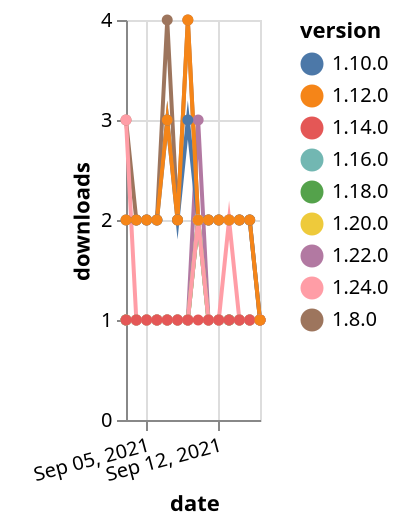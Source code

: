 {"$schema": "https://vega.github.io/schema/vega-lite/v5.json", "description": "A simple bar chart with embedded data.", "data": {"values": [{"date": "2021-09-03", "total": 171, "delta": 1, "version": "1.18.0"}, {"date": "2021-09-04", "total": 172, "delta": 1, "version": "1.18.0"}, {"date": "2021-09-05", "total": 173, "delta": 1, "version": "1.18.0"}, {"date": "2021-09-06", "total": 174, "delta": 1, "version": "1.18.0"}, {"date": "2021-09-07", "total": 175, "delta": 1, "version": "1.18.0"}, {"date": "2021-09-08", "total": 176, "delta": 1, "version": "1.18.0"}, {"date": "2021-09-09", "total": 177, "delta": 1, "version": "1.18.0"}, {"date": "2021-09-10", "total": 179, "delta": 2, "version": "1.18.0"}, {"date": "2021-09-11", "total": 180, "delta": 1, "version": "1.18.0"}, {"date": "2021-09-12", "total": 181, "delta": 1, "version": "1.18.0"}, {"date": "2021-09-13", "total": 182, "delta": 1, "version": "1.18.0"}, {"date": "2021-09-14", "total": 183, "delta": 1, "version": "1.18.0"}, {"date": "2021-09-15", "total": 184, "delta": 1, "version": "1.18.0"}, {"date": "2021-09-16", "total": 185, "delta": 1, "version": "1.18.0"}, {"date": "2021-09-03", "total": 173, "delta": 1, "version": "1.22.0"}, {"date": "2021-09-04", "total": 174, "delta": 1, "version": "1.22.0"}, {"date": "2021-09-05", "total": 175, "delta": 1, "version": "1.22.0"}, {"date": "2021-09-06", "total": 176, "delta": 1, "version": "1.22.0"}, {"date": "2021-09-07", "total": 177, "delta": 1, "version": "1.22.0"}, {"date": "2021-09-08", "total": 178, "delta": 1, "version": "1.22.0"}, {"date": "2021-09-09", "total": 179, "delta": 1, "version": "1.22.0"}, {"date": "2021-09-10", "total": 182, "delta": 3, "version": "1.22.0"}, {"date": "2021-09-11", "total": 183, "delta": 1, "version": "1.22.0"}, {"date": "2021-09-12", "total": 184, "delta": 1, "version": "1.22.0"}, {"date": "2021-09-13", "total": 185, "delta": 1, "version": "1.22.0"}, {"date": "2021-09-14", "total": 186, "delta": 1, "version": "1.22.0"}, {"date": "2021-09-15", "total": 187, "delta": 1, "version": "1.22.0"}, {"date": "2021-09-16", "total": 188, "delta": 1, "version": "1.22.0"}, {"date": "2021-09-03", "total": 3043, "delta": 3, "version": "1.8.0"}, {"date": "2021-09-04", "total": 3045, "delta": 2, "version": "1.8.0"}, {"date": "2021-09-05", "total": 3047, "delta": 2, "version": "1.8.0"}, {"date": "2021-09-06", "total": 3049, "delta": 2, "version": "1.8.0"}, {"date": "2021-09-07", "total": 3053, "delta": 4, "version": "1.8.0"}, {"date": "2021-09-08", "total": 3055, "delta": 2, "version": "1.8.0"}, {"date": "2021-09-09", "total": 3059, "delta": 4, "version": "1.8.0"}, {"date": "2021-09-10", "total": 3061, "delta": 2, "version": "1.8.0"}, {"date": "2021-09-11", "total": 3063, "delta": 2, "version": "1.8.0"}, {"date": "2021-09-12", "total": 3065, "delta": 2, "version": "1.8.0"}, {"date": "2021-09-13", "total": 3067, "delta": 2, "version": "1.8.0"}, {"date": "2021-09-14", "total": 3069, "delta": 2, "version": "1.8.0"}, {"date": "2021-09-15", "total": 3071, "delta": 2, "version": "1.8.0"}, {"date": "2021-09-16", "total": 3072, "delta": 1, "version": "1.8.0"}, {"date": "2021-09-03", "total": 2570, "delta": 2, "version": "1.10.0"}, {"date": "2021-09-04", "total": 2572, "delta": 2, "version": "1.10.0"}, {"date": "2021-09-05", "total": 2574, "delta": 2, "version": "1.10.0"}, {"date": "2021-09-06", "total": 2576, "delta": 2, "version": "1.10.0"}, {"date": "2021-09-07", "total": 2579, "delta": 3, "version": "1.10.0"}, {"date": "2021-09-08", "total": 2581, "delta": 2, "version": "1.10.0"}, {"date": "2021-09-09", "total": 2584, "delta": 3, "version": "1.10.0"}, {"date": "2021-09-10", "total": 2586, "delta": 2, "version": "1.10.0"}, {"date": "2021-09-11", "total": 2588, "delta": 2, "version": "1.10.0"}, {"date": "2021-09-12", "total": 2590, "delta": 2, "version": "1.10.0"}, {"date": "2021-09-13", "total": 2592, "delta": 2, "version": "1.10.0"}, {"date": "2021-09-14", "total": 2594, "delta": 2, "version": "1.10.0"}, {"date": "2021-09-15", "total": 2596, "delta": 2, "version": "1.10.0"}, {"date": "2021-09-16", "total": 2597, "delta": 1, "version": "1.10.0"}, {"date": "2021-09-03", "total": 158, "delta": 1, "version": "1.20.0"}, {"date": "2021-09-04", "total": 159, "delta": 1, "version": "1.20.0"}, {"date": "2021-09-05", "total": 160, "delta": 1, "version": "1.20.0"}, {"date": "2021-09-06", "total": 161, "delta": 1, "version": "1.20.0"}, {"date": "2021-09-07", "total": 162, "delta": 1, "version": "1.20.0"}, {"date": "2021-09-08", "total": 163, "delta": 1, "version": "1.20.0"}, {"date": "2021-09-09", "total": 164, "delta": 1, "version": "1.20.0"}, {"date": "2021-09-10", "total": 166, "delta": 2, "version": "1.20.0"}, {"date": "2021-09-11", "total": 167, "delta": 1, "version": "1.20.0"}, {"date": "2021-09-12", "total": 168, "delta": 1, "version": "1.20.0"}, {"date": "2021-09-13", "total": 169, "delta": 1, "version": "1.20.0"}, {"date": "2021-09-14", "total": 170, "delta": 1, "version": "1.20.0"}, {"date": "2021-09-15", "total": 171, "delta": 1, "version": "1.20.0"}, {"date": "2021-09-16", "total": 172, "delta": 1, "version": "1.20.0"}, {"date": "2021-09-03", "total": 193, "delta": 1, "version": "1.16.0"}, {"date": "2021-09-04", "total": 194, "delta": 1, "version": "1.16.0"}, {"date": "2021-09-05", "total": 195, "delta": 1, "version": "1.16.0"}, {"date": "2021-09-06", "total": 196, "delta": 1, "version": "1.16.0"}, {"date": "2021-09-07", "total": 197, "delta": 1, "version": "1.16.0"}, {"date": "2021-09-08", "total": 198, "delta": 1, "version": "1.16.0"}, {"date": "2021-09-09", "total": 199, "delta": 1, "version": "1.16.0"}, {"date": "2021-09-10", "total": 201, "delta": 2, "version": "1.16.0"}, {"date": "2021-09-11", "total": 202, "delta": 1, "version": "1.16.0"}, {"date": "2021-09-12", "total": 203, "delta": 1, "version": "1.16.0"}, {"date": "2021-09-13", "total": 204, "delta": 1, "version": "1.16.0"}, {"date": "2021-09-14", "total": 205, "delta": 1, "version": "1.16.0"}, {"date": "2021-09-15", "total": 206, "delta": 1, "version": "1.16.0"}, {"date": "2021-09-16", "total": 207, "delta": 1, "version": "1.16.0"}, {"date": "2021-09-03", "total": 121, "delta": 3, "version": "1.24.0"}, {"date": "2021-09-04", "total": 122, "delta": 1, "version": "1.24.0"}, {"date": "2021-09-05", "total": 123, "delta": 1, "version": "1.24.0"}, {"date": "2021-09-06", "total": 124, "delta": 1, "version": "1.24.0"}, {"date": "2021-09-07", "total": 125, "delta": 1, "version": "1.24.0"}, {"date": "2021-09-08", "total": 126, "delta": 1, "version": "1.24.0"}, {"date": "2021-09-09", "total": 127, "delta": 1, "version": "1.24.0"}, {"date": "2021-09-10", "total": 129, "delta": 2, "version": "1.24.0"}, {"date": "2021-09-11", "total": 130, "delta": 1, "version": "1.24.0"}, {"date": "2021-09-12", "total": 131, "delta": 1, "version": "1.24.0"}, {"date": "2021-09-13", "total": 133, "delta": 2, "version": "1.24.0"}, {"date": "2021-09-14", "total": 134, "delta": 1, "version": "1.24.0"}, {"date": "2021-09-15", "total": 135, "delta": 1, "version": "1.24.0"}, {"date": "2021-09-16", "total": 136, "delta": 1, "version": "1.24.0"}, {"date": "2021-09-03", "total": 236, "delta": 1, "version": "1.14.0"}, {"date": "2021-09-04", "total": 237, "delta": 1, "version": "1.14.0"}, {"date": "2021-09-05", "total": 238, "delta": 1, "version": "1.14.0"}, {"date": "2021-09-06", "total": 239, "delta": 1, "version": "1.14.0"}, {"date": "2021-09-07", "total": 240, "delta": 1, "version": "1.14.0"}, {"date": "2021-09-08", "total": 241, "delta": 1, "version": "1.14.0"}, {"date": "2021-09-09", "total": 242, "delta": 1, "version": "1.14.0"}, {"date": "2021-09-10", "total": 243, "delta": 1, "version": "1.14.0"}, {"date": "2021-09-11", "total": 244, "delta": 1, "version": "1.14.0"}, {"date": "2021-09-12", "total": 245, "delta": 1, "version": "1.14.0"}, {"date": "2021-09-13", "total": 246, "delta": 1, "version": "1.14.0"}, {"date": "2021-09-14", "total": 247, "delta": 1, "version": "1.14.0"}, {"date": "2021-09-15", "total": 248, "delta": 1, "version": "1.14.0"}, {"date": "2021-09-16", "total": 249, "delta": 1, "version": "1.14.0"}, {"date": "2021-09-03", "total": 2453, "delta": 2, "version": "1.12.0"}, {"date": "2021-09-04", "total": 2455, "delta": 2, "version": "1.12.0"}, {"date": "2021-09-05", "total": 2457, "delta": 2, "version": "1.12.0"}, {"date": "2021-09-06", "total": 2459, "delta": 2, "version": "1.12.0"}, {"date": "2021-09-07", "total": 2462, "delta": 3, "version": "1.12.0"}, {"date": "2021-09-08", "total": 2464, "delta": 2, "version": "1.12.0"}, {"date": "2021-09-09", "total": 2468, "delta": 4, "version": "1.12.0"}, {"date": "2021-09-10", "total": 2470, "delta": 2, "version": "1.12.0"}, {"date": "2021-09-11", "total": 2472, "delta": 2, "version": "1.12.0"}, {"date": "2021-09-12", "total": 2474, "delta": 2, "version": "1.12.0"}, {"date": "2021-09-13", "total": 2476, "delta": 2, "version": "1.12.0"}, {"date": "2021-09-14", "total": 2478, "delta": 2, "version": "1.12.0"}, {"date": "2021-09-15", "total": 2480, "delta": 2, "version": "1.12.0"}, {"date": "2021-09-16", "total": 2481, "delta": 1, "version": "1.12.0"}]}, "width": "container", "mark": {"type": "line", "point": {"filled": true}}, "encoding": {"x": {"field": "date", "type": "temporal", "timeUnit": "yearmonthdate", "title": "date", "axis": {"labelAngle": -15}}, "y": {"field": "delta", "type": "quantitative", "title": "downloads"}, "color": {"field": "version", "type": "nominal"}, "tooltip": {"field": "delta"}}}